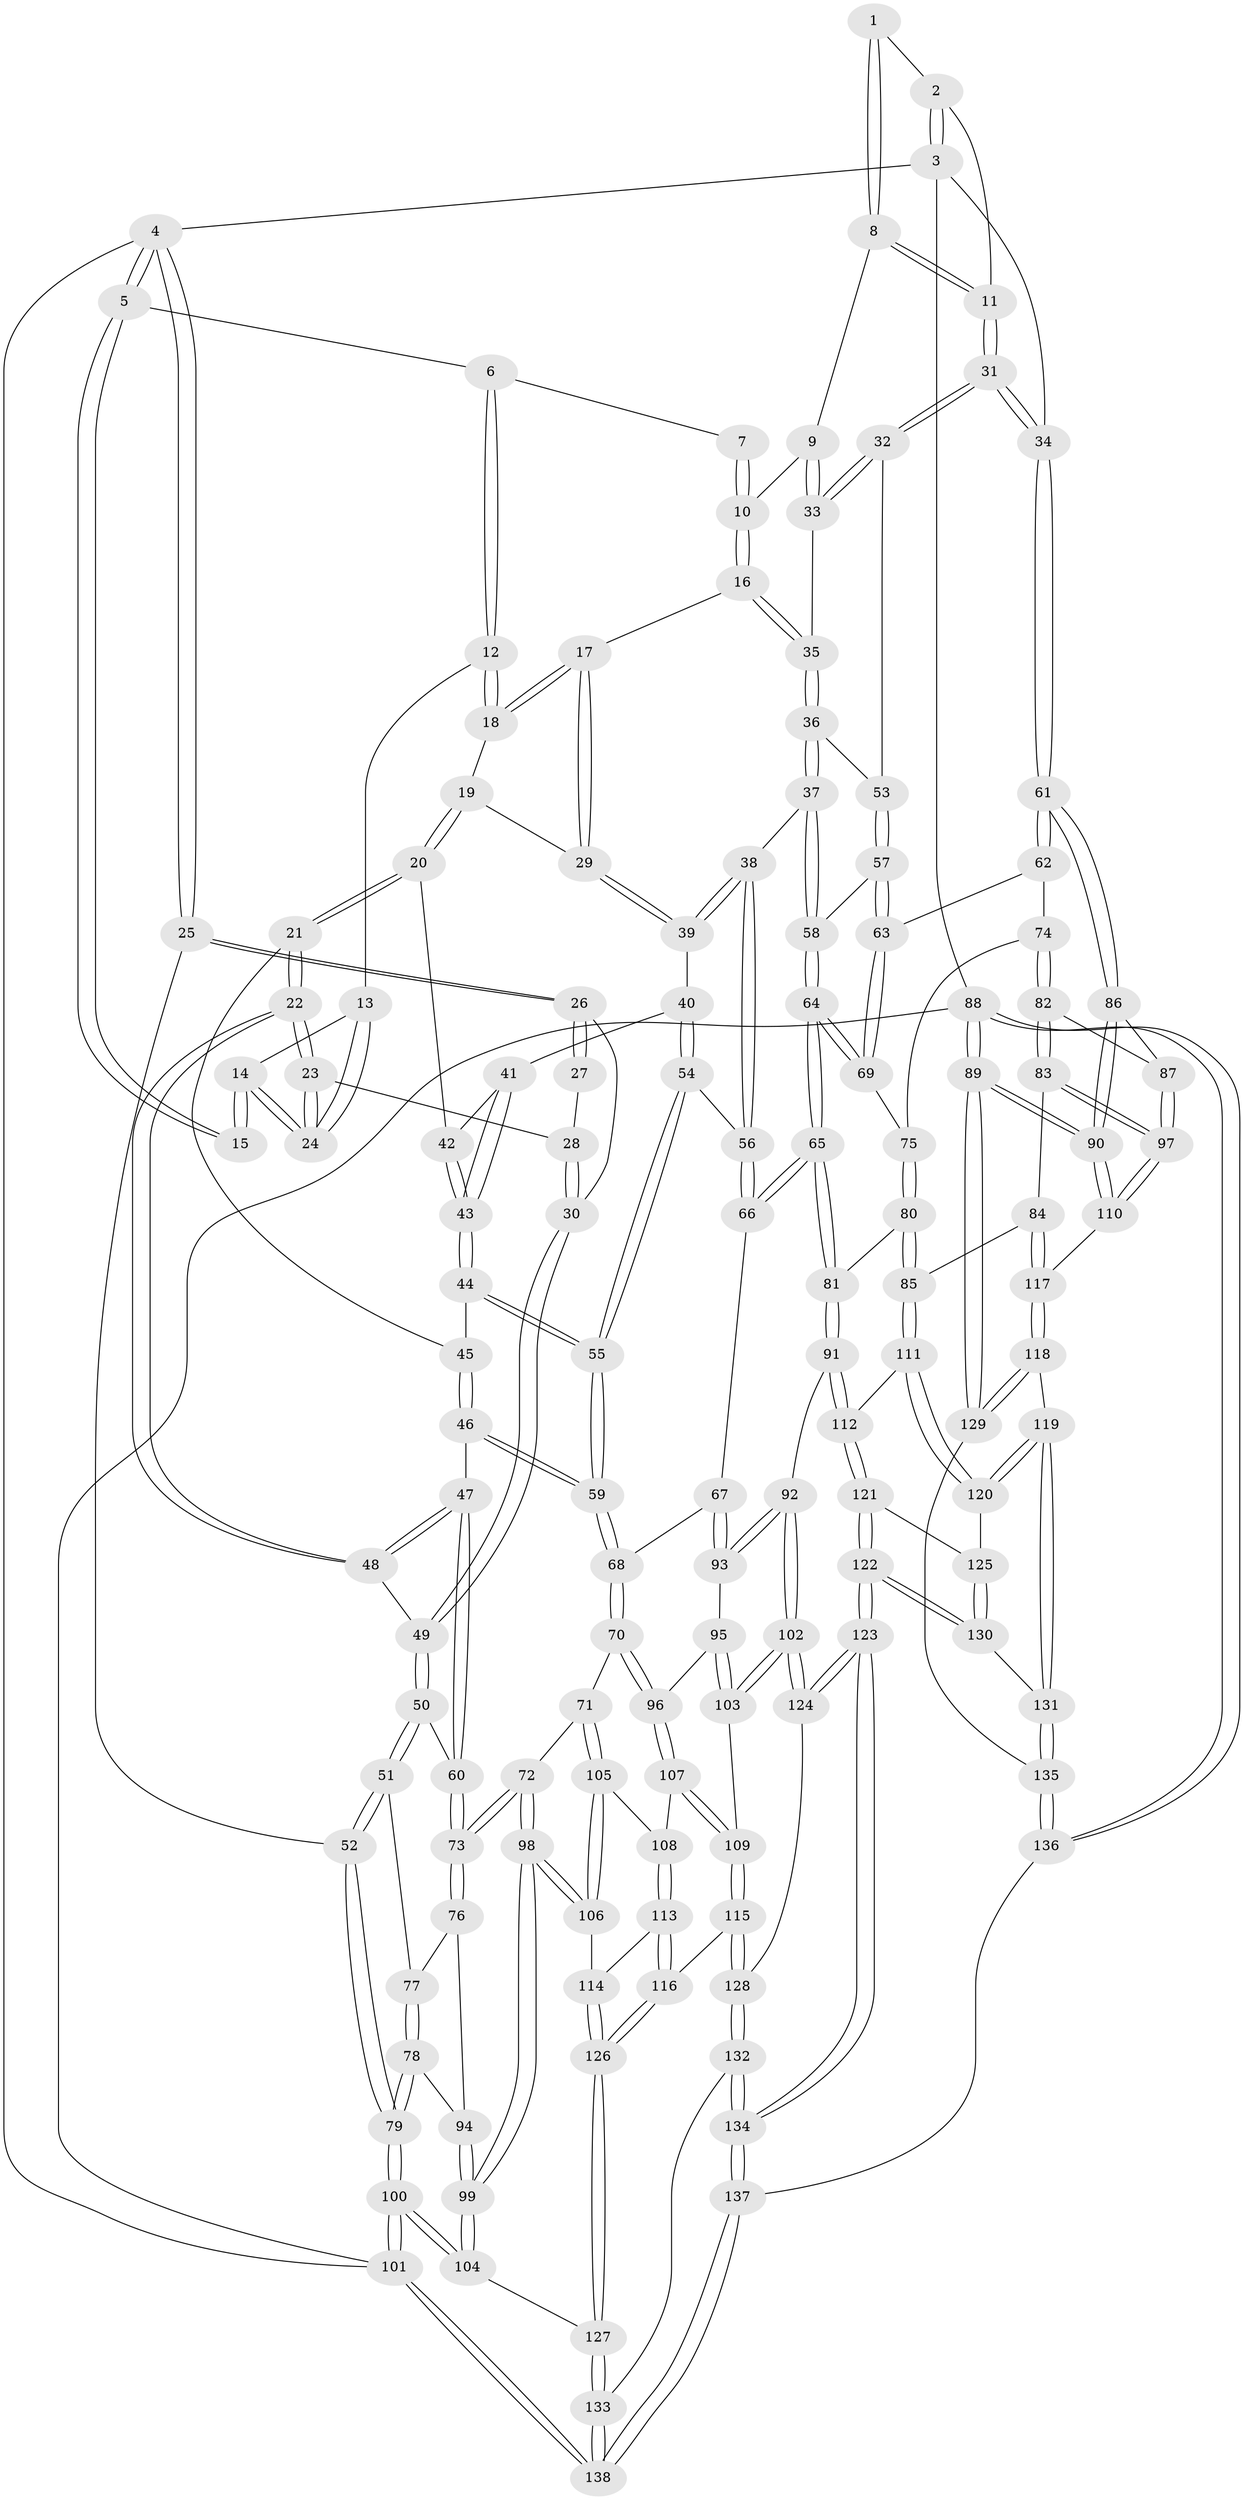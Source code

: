 // Generated by graph-tools (version 1.1) at 2025/27/03/09/25 03:27:14]
// undirected, 138 vertices, 342 edges
graph export_dot {
graph [start="1"]
  node [color=gray90,style=filled];
  1 [pos="+0.8402960509307463+0"];
  2 [pos="+0.9711710225516682+0"];
  3 [pos="+1+0"];
  4 [pos="+0+0"];
  5 [pos="+0.20224155270783098+0"];
  6 [pos="+0.6153261066459266+0"];
  7 [pos="+0.8168516635519727+0"];
  8 [pos="+0.8533442703432469+0.13204902227183318"];
  9 [pos="+0.8250771423072464+0.14109078314380588"];
  10 [pos="+0.7763840689553748+0.1526528349855457"];
  11 [pos="+0.8827581570305678+0.1419086642120724"];
  12 [pos="+0.6044115189356758+0"];
  13 [pos="+0.508604085867239+0"];
  14 [pos="+0.27713777118275285+0.05872959398747429"];
  15 [pos="+0.21318764657923103+0"];
  16 [pos="+0.756252776768415+0.16675395572528345"];
  17 [pos="+0.7216473327178141+0.15393212610636955"];
  18 [pos="+0.6046857337927105+0"];
  19 [pos="+0.557936835301852+0.07027167072817266"];
  20 [pos="+0.46673215537938423+0.1801436654311579"];
  21 [pos="+0.42538919463153724+0.18348436878167118"];
  22 [pos="+0.343098220617038+0.17366252383770583"];
  23 [pos="+0.33571696227958436+0.15280428421061845"];
  24 [pos="+0.333892366722847+0.145344606482325"];
  25 [pos="+0+0.09593846199923264"];
  26 [pos="+0.047685899452448104+0.14183236683116915"];
  27 [pos="+0.19911123826408025+0"];
  28 [pos="+0.18241424054551+0.15703873603779112"];
  29 [pos="+0.6354277113577548+0.19563495624613064"];
  30 [pos="+0.09765224014063581+0.20495073597770538"];
  31 [pos="+1+0.21949229051203753"];
  32 [pos="+1+0.22173292511716283"];
  33 [pos="+0.8529568371557148+0.21799428282755356"];
  34 [pos="+1+0.21626979619212539"];
  35 [pos="+0.7722311651841423+0.23504610915439184"];
  36 [pos="+0.7707268230268898+0.2927106127957704"];
  37 [pos="+0.7469332064039355+0.33924726781025455"];
  38 [pos="+0.6588389474911761+0.31551365566188805"];
  39 [pos="+0.607606007270161+0.24912447764582762"];
  40 [pos="+0.5979840622506771+0.24925475269719236"];
  41 [pos="+0.5554628403987222+0.24211723652905426"];
  42 [pos="+0.4675265714852446+0.1808051963664259"];
  43 [pos="+0.49236230994498753+0.3373139782471563"];
  44 [pos="+0.4893425048733322+0.3438779293904823"];
  45 [pos="+0.4451196860448072+0.2570755228761307"];
  46 [pos="+0.4278619411704926+0.3998464773153335"];
  47 [pos="+0.295370688629905+0.3137173381163036"];
  48 [pos="+0.29360890527876893+0.26975516856795223"];
  49 [pos="+0.10574490999975164+0.21990873731762278"];
  50 [pos="+0.06144703274894537+0.3779866877238817"];
  51 [pos="+0.007497737925494949+0.4045085966086145"];
  52 [pos="+0+0.4116259671589532"];
  53 [pos="+0.9741070034545626+0.2613383474505247"];
  54 [pos="+0.5225600763965585+0.3883242253995999"];
  55 [pos="+0.48098192934619094+0.3865884283397734"];
  56 [pos="+0.5770484432370179+0.40173481879796397"];
  57 [pos="+0.8369281959573094+0.3837200790926907"];
  58 [pos="+0.7613342020334847+0.37619472011334243"];
  59 [pos="+0.43970410866208487+0.4089293589349714"];
  60 [pos="+0.21909013085368834+0.40880006792146695"];
  61 [pos="+1+0.34242181224668405"];
  62 [pos="+0.9377094398319361+0.4401692329576945"];
  63 [pos="+0.9227422609889195+0.4376490720501163"];
  64 [pos="+0.7323704216517177+0.49838911845692296"];
  65 [pos="+0.7056616495830719+0.5314171942725626"];
  66 [pos="+0.6291092207946586+0.4982630581666951"];
  67 [pos="+0.5205060958369649+0.5312813748436049"];
  68 [pos="+0.4316749983457304+0.5102963379327583"];
  69 [pos="+0.820016005054555+0.503724889433034"];
  70 [pos="+0.37687058997978845+0.5719084481971901"];
  71 [pos="+0.35711322800347073+0.5700807533848351"];
  72 [pos="+0.24872867704952395+0.5503777969978578"];
  73 [pos="+0.24092143302308203+0.5417843058389237"];
  74 [pos="+0.9081530065440905+0.5422360352730896"];
  75 [pos="+0.8645581064158641+0.5313283870097875"];
  76 [pos="+0.1337353331711751+0.5526198519644888"];
  77 [pos="+0.0670231018289958+0.49843880673196694"];
  78 [pos="+0.016036871239077526+0.6140403506568419"];
  79 [pos="+0+0.7515606597843885"];
  80 [pos="+0.8213589645408096+0.6509948301959562"];
  81 [pos="+0.7073356156002035+0.5563502842176445"];
  82 [pos="+0.9230816001493266+0.571550506069036"];
  83 [pos="+0.8937431235060851+0.626179934687145"];
  84 [pos="+0.844790004850292+0.6615683365949415"];
  85 [pos="+0.8296804565531871+0.6597350743341511"];
  86 [pos="+1+0.45561930779759413"];
  87 [pos="+0.9334394105188983+0.5710290134798583"];
  88 [pos="+1+1"];
  89 [pos="+1+1"];
  90 [pos="+1+0.6809789553499588"];
  91 [pos="+0.6345101503922167+0.6627272537767278"];
  92 [pos="+0.6049881111377751+0.6680146390324858"];
  93 [pos="+0.5525291878997095+0.6264507258994614"];
  94 [pos="+0.09896844240547452+0.5913560972258548"];
  95 [pos="+0.5002439064250758+0.6298739964656075"];
  96 [pos="+0.3896942144889988+0.600853321594856"];
  97 [pos="+1+0.6832431978733742"];
  98 [pos="+0.19082897979102625+0.7202513596412796"];
  99 [pos="+0.147104721645879+0.7560324000598158"];
  100 [pos="+0+0.9989867054600066"];
  101 [pos="+0+1"];
  102 [pos="+0.5216340625942377+0.7447342803033508"];
  103 [pos="+0.5015260476657181+0.7394661546503476"];
  104 [pos="+0.09206405771966056+0.8249358522343616"];
  105 [pos="+0.28718127909226093+0.7104111457267348"];
  106 [pos="+0.2643432700270031+0.7315250835275099"];
  107 [pos="+0.3985199572811522+0.6563912658626028"];
  108 [pos="+0.39227972896676916+0.6644955820411365"];
  109 [pos="+0.46960346885293164+0.7349688425381722"];
  110 [pos="+1+0.6836645713482185"];
  111 [pos="+0.7897142949863843+0.7203774031238764"];
  112 [pos="+0.6634614888828287+0.712592510380713"];
  113 [pos="+0.3557168102354056+0.729138608782554"];
  114 [pos="+0.2864783197725025+0.7440198305604763"];
  115 [pos="+0.43007534139477116+0.7817305926580024"];
  116 [pos="+0.37728168530941575+0.8240733834497272"];
  117 [pos="+0.9150915815277076+0.7453256819062589"];
  118 [pos="+0.9023835642641769+0.8531738211139807"];
  119 [pos="+0.7999402441493756+0.7855659713288913"];
  120 [pos="+0.7843854702468593+0.7666917583319915"];
  121 [pos="+0.6702810501244262+0.7593221749649876"];
  122 [pos="+0.6457701130517731+0.8742060760825126"];
  123 [pos="+0.6152985942770755+0.8904080530119484"];
  124 [pos="+0.5610981143965194+0.8512574487233097"];
  125 [pos="+0.7710943998067783+0.7725127135675577"];
  126 [pos="+0.351425212090511+0.8727873533259961"];
  127 [pos="+0.3457325168408611+0.9018107910030022"];
  128 [pos="+0.4972308804326634+0.8648902297132661"];
  129 [pos="+0.9192336213032548+0.9090320103346246"];
  130 [pos="+0.6876082886349839+0.8766638712134831"];
  131 [pos="+0.7403850400474882+0.8940247782258998"];
  132 [pos="+0.3746962449861991+0.9139065623300447"];
  133 [pos="+0.35440582508480295+0.917466669035979"];
  134 [pos="+0.5973753337935032+0.9776560800348504"];
  135 [pos="+0.7806078377074799+0.9161417533080812"];
  136 [pos="+0.6678750894193097+1"];
  137 [pos="+0.5978989049923955+1"];
  138 [pos="+0.334430449262881+1"];
  1 -- 2;
  1 -- 8;
  1 -- 8;
  2 -- 3;
  2 -- 3;
  2 -- 11;
  3 -- 4;
  3 -- 34;
  3 -- 88;
  4 -- 5;
  4 -- 5;
  4 -- 25;
  4 -- 25;
  4 -- 101;
  5 -- 6;
  5 -- 15;
  5 -- 15;
  6 -- 7;
  6 -- 12;
  6 -- 12;
  7 -- 10;
  7 -- 10;
  8 -- 9;
  8 -- 11;
  8 -- 11;
  9 -- 10;
  9 -- 33;
  9 -- 33;
  10 -- 16;
  10 -- 16;
  11 -- 31;
  11 -- 31;
  12 -- 13;
  12 -- 18;
  12 -- 18;
  13 -- 14;
  13 -- 24;
  13 -- 24;
  14 -- 15;
  14 -- 15;
  14 -- 24;
  14 -- 24;
  16 -- 17;
  16 -- 35;
  16 -- 35;
  17 -- 18;
  17 -- 18;
  17 -- 29;
  17 -- 29;
  18 -- 19;
  19 -- 20;
  19 -- 20;
  19 -- 29;
  20 -- 21;
  20 -- 21;
  20 -- 42;
  21 -- 22;
  21 -- 22;
  21 -- 45;
  22 -- 23;
  22 -- 23;
  22 -- 48;
  22 -- 48;
  23 -- 24;
  23 -- 24;
  23 -- 28;
  25 -- 26;
  25 -- 26;
  25 -- 52;
  26 -- 27;
  26 -- 27;
  26 -- 30;
  27 -- 28;
  28 -- 30;
  28 -- 30;
  29 -- 39;
  29 -- 39;
  30 -- 49;
  30 -- 49;
  31 -- 32;
  31 -- 32;
  31 -- 34;
  31 -- 34;
  32 -- 33;
  32 -- 33;
  32 -- 53;
  33 -- 35;
  34 -- 61;
  34 -- 61;
  35 -- 36;
  35 -- 36;
  36 -- 37;
  36 -- 37;
  36 -- 53;
  37 -- 38;
  37 -- 58;
  37 -- 58;
  38 -- 39;
  38 -- 39;
  38 -- 56;
  38 -- 56;
  39 -- 40;
  40 -- 41;
  40 -- 54;
  40 -- 54;
  41 -- 42;
  41 -- 43;
  41 -- 43;
  42 -- 43;
  42 -- 43;
  43 -- 44;
  43 -- 44;
  44 -- 45;
  44 -- 55;
  44 -- 55;
  45 -- 46;
  45 -- 46;
  46 -- 47;
  46 -- 59;
  46 -- 59;
  47 -- 48;
  47 -- 48;
  47 -- 60;
  47 -- 60;
  48 -- 49;
  49 -- 50;
  49 -- 50;
  50 -- 51;
  50 -- 51;
  50 -- 60;
  51 -- 52;
  51 -- 52;
  51 -- 77;
  52 -- 79;
  52 -- 79;
  53 -- 57;
  53 -- 57;
  54 -- 55;
  54 -- 55;
  54 -- 56;
  55 -- 59;
  55 -- 59;
  56 -- 66;
  56 -- 66;
  57 -- 58;
  57 -- 63;
  57 -- 63;
  58 -- 64;
  58 -- 64;
  59 -- 68;
  59 -- 68;
  60 -- 73;
  60 -- 73;
  61 -- 62;
  61 -- 62;
  61 -- 86;
  61 -- 86;
  62 -- 63;
  62 -- 74;
  63 -- 69;
  63 -- 69;
  64 -- 65;
  64 -- 65;
  64 -- 69;
  64 -- 69;
  65 -- 66;
  65 -- 66;
  65 -- 81;
  65 -- 81;
  66 -- 67;
  67 -- 68;
  67 -- 93;
  67 -- 93;
  68 -- 70;
  68 -- 70;
  69 -- 75;
  70 -- 71;
  70 -- 96;
  70 -- 96;
  71 -- 72;
  71 -- 105;
  71 -- 105;
  72 -- 73;
  72 -- 73;
  72 -- 98;
  72 -- 98;
  73 -- 76;
  73 -- 76;
  74 -- 75;
  74 -- 82;
  74 -- 82;
  75 -- 80;
  75 -- 80;
  76 -- 77;
  76 -- 94;
  77 -- 78;
  77 -- 78;
  78 -- 79;
  78 -- 79;
  78 -- 94;
  79 -- 100;
  79 -- 100;
  80 -- 81;
  80 -- 85;
  80 -- 85;
  81 -- 91;
  81 -- 91;
  82 -- 83;
  82 -- 83;
  82 -- 87;
  83 -- 84;
  83 -- 97;
  83 -- 97;
  84 -- 85;
  84 -- 117;
  84 -- 117;
  85 -- 111;
  85 -- 111;
  86 -- 87;
  86 -- 90;
  86 -- 90;
  87 -- 97;
  87 -- 97;
  88 -- 89;
  88 -- 89;
  88 -- 136;
  88 -- 136;
  88 -- 101;
  89 -- 90;
  89 -- 90;
  89 -- 129;
  89 -- 129;
  90 -- 110;
  90 -- 110;
  91 -- 92;
  91 -- 112;
  91 -- 112;
  92 -- 93;
  92 -- 93;
  92 -- 102;
  92 -- 102;
  93 -- 95;
  94 -- 99;
  94 -- 99;
  95 -- 96;
  95 -- 103;
  95 -- 103;
  96 -- 107;
  96 -- 107;
  97 -- 110;
  97 -- 110;
  98 -- 99;
  98 -- 99;
  98 -- 106;
  98 -- 106;
  99 -- 104;
  99 -- 104;
  100 -- 101;
  100 -- 101;
  100 -- 104;
  100 -- 104;
  101 -- 138;
  101 -- 138;
  102 -- 103;
  102 -- 103;
  102 -- 124;
  102 -- 124;
  103 -- 109;
  104 -- 127;
  105 -- 106;
  105 -- 106;
  105 -- 108;
  106 -- 114;
  107 -- 108;
  107 -- 109;
  107 -- 109;
  108 -- 113;
  108 -- 113;
  109 -- 115;
  109 -- 115;
  110 -- 117;
  111 -- 112;
  111 -- 120;
  111 -- 120;
  112 -- 121;
  112 -- 121;
  113 -- 114;
  113 -- 116;
  113 -- 116;
  114 -- 126;
  114 -- 126;
  115 -- 116;
  115 -- 128;
  115 -- 128;
  116 -- 126;
  116 -- 126;
  117 -- 118;
  117 -- 118;
  118 -- 119;
  118 -- 129;
  118 -- 129;
  119 -- 120;
  119 -- 120;
  119 -- 131;
  119 -- 131;
  120 -- 125;
  121 -- 122;
  121 -- 122;
  121 -- 125;
  122 -- 123;
  122 -- 123;
  122 -- 130;
  122 -- 130;
  123 -- 124;
  123 -- 124;
  123 -- 134;
  123 -- 134;
  124 -- 128;
  125 -- 130;
  125 -- 130;
  126 -- 127;
  126 -- 127;
  127 -- 133;
  127 -- 133;
  128 -- 132;
  128 -- 132;
  129 -- 135;
  130 -- 131;
  131 -- 135;
  131 -- 135;
  132 -- 133;
  132 -- 134;
  132 -- 134;
  133 -- 138;
  133 -- 138;
  134 -- 137;
  134 -- 137;
  135 -- 136;
  135 -- 136;
  136 -- 137;
  137 -- 138;
  137 -- 138;
}
